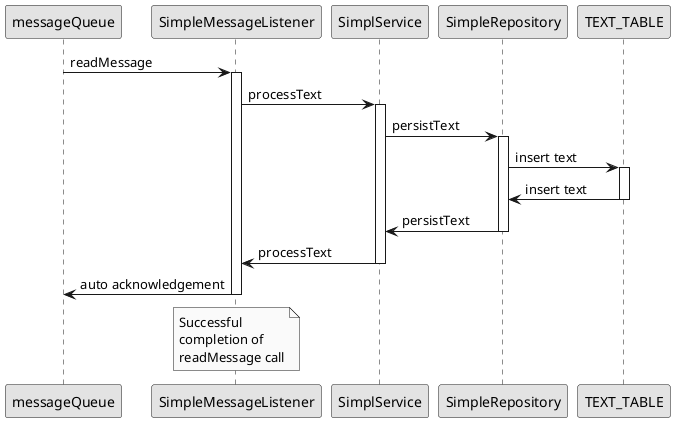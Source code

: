 @startuml
skinparam monochrome true

participant "messageQueue" as mq
participant "SimpleMessageListener" as sml
participant "SimplService" as ss
participant "SimpleRepository" as sr
participant "TEXT_TABLE" as tt

mq -> sml : readMessage
activate sml

sml -> ss : processText
activate ss

ss -> sr : persistText
activate sr

sr -> tt : insert text
activate tt

sr <- tt : insert text
deactivate tt


ss <- sr : persistText
deactivate sr

sml <- ss : processText
deactivate ss

mq <- sml : auto acknowledgement
deactivate sml
note over sml
  Successful
  completion of
  readMessage call
end note
@enduml